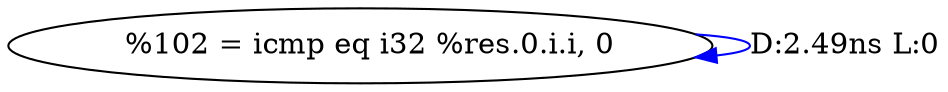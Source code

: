digraph {
Node0x36d5ec0[label="  %102 = icmp eq i32 %res.0.i.i, 0"];
Node0x36d5ec0 -> Node0x36d5ec0[label="D:2.49ns L:0",color=blue];
}

